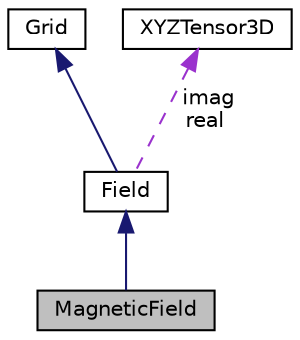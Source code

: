 digraph "MagneticField"
{
 // LATEX_PDF_SIZE
  edge [fontname="Helvetica",fontsize="10",labelfontname="Helvetica",labelfontsize="10"];
  node [fontname="Helvetica",fontsize="10",shape=record];
  Node1 [label="MagneticField",height=0.2,width=0.4,color="black", fillcolor="grey75", style="filled", fontcolor="black",tooltip=" "];
  Node2 -> Node1 [dir="back",color="midnightblue",fontsize="10",style="solid",fontname="Helvetica"];
  Node2 [label="Field",height=0.2,width=0.4,color="black", fillcolor="white", style="filled",URL="$classField.html",tooltip=" "];
  Node3 -> Node2 [dir="back",color="midnightblue",fontsize="10",style="solid",fontname="Helvetica"];
  Node3 [label="Grid",height=0.2,width=0.4,color="black", fillcolor="white", style="filled",URL="$classGrid.html",tooltip=" "];
  Node4 -> Node2 [dir="back",color="darkorchid3",fontsize="10",style="dashed",label=" imag\nreal" ,fontname="Helvetica"];
  Node4 [label="XYZTensor3D",height=0.2,width=0.4,color="black", fillcolor="white", style="filled",URL="$classXYZTensor3D.html",tooltip=" "];
}

